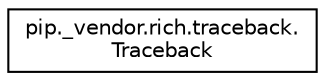 digraph "Graphical Class Hierarchy"
{
 // LATEX_PDF_SIZE
  edge [fontname="Helvetica",fontsize="10",labelfontname="Helvetica",labelfontsize="10"];
  node [fontname="Helvetica",fontsize="10",shape=record];
  rankdir="LR";
  Node0 [label="pip._vendor.rich.traceback.\lTraceback",height=0.2,width=0.4,color="black", fillcolor="white", style="filled",URL="$classpip_1_1__vendor_1_1rich_1_1traceback_1_1Traceback.html",tooltip=" "];
}
